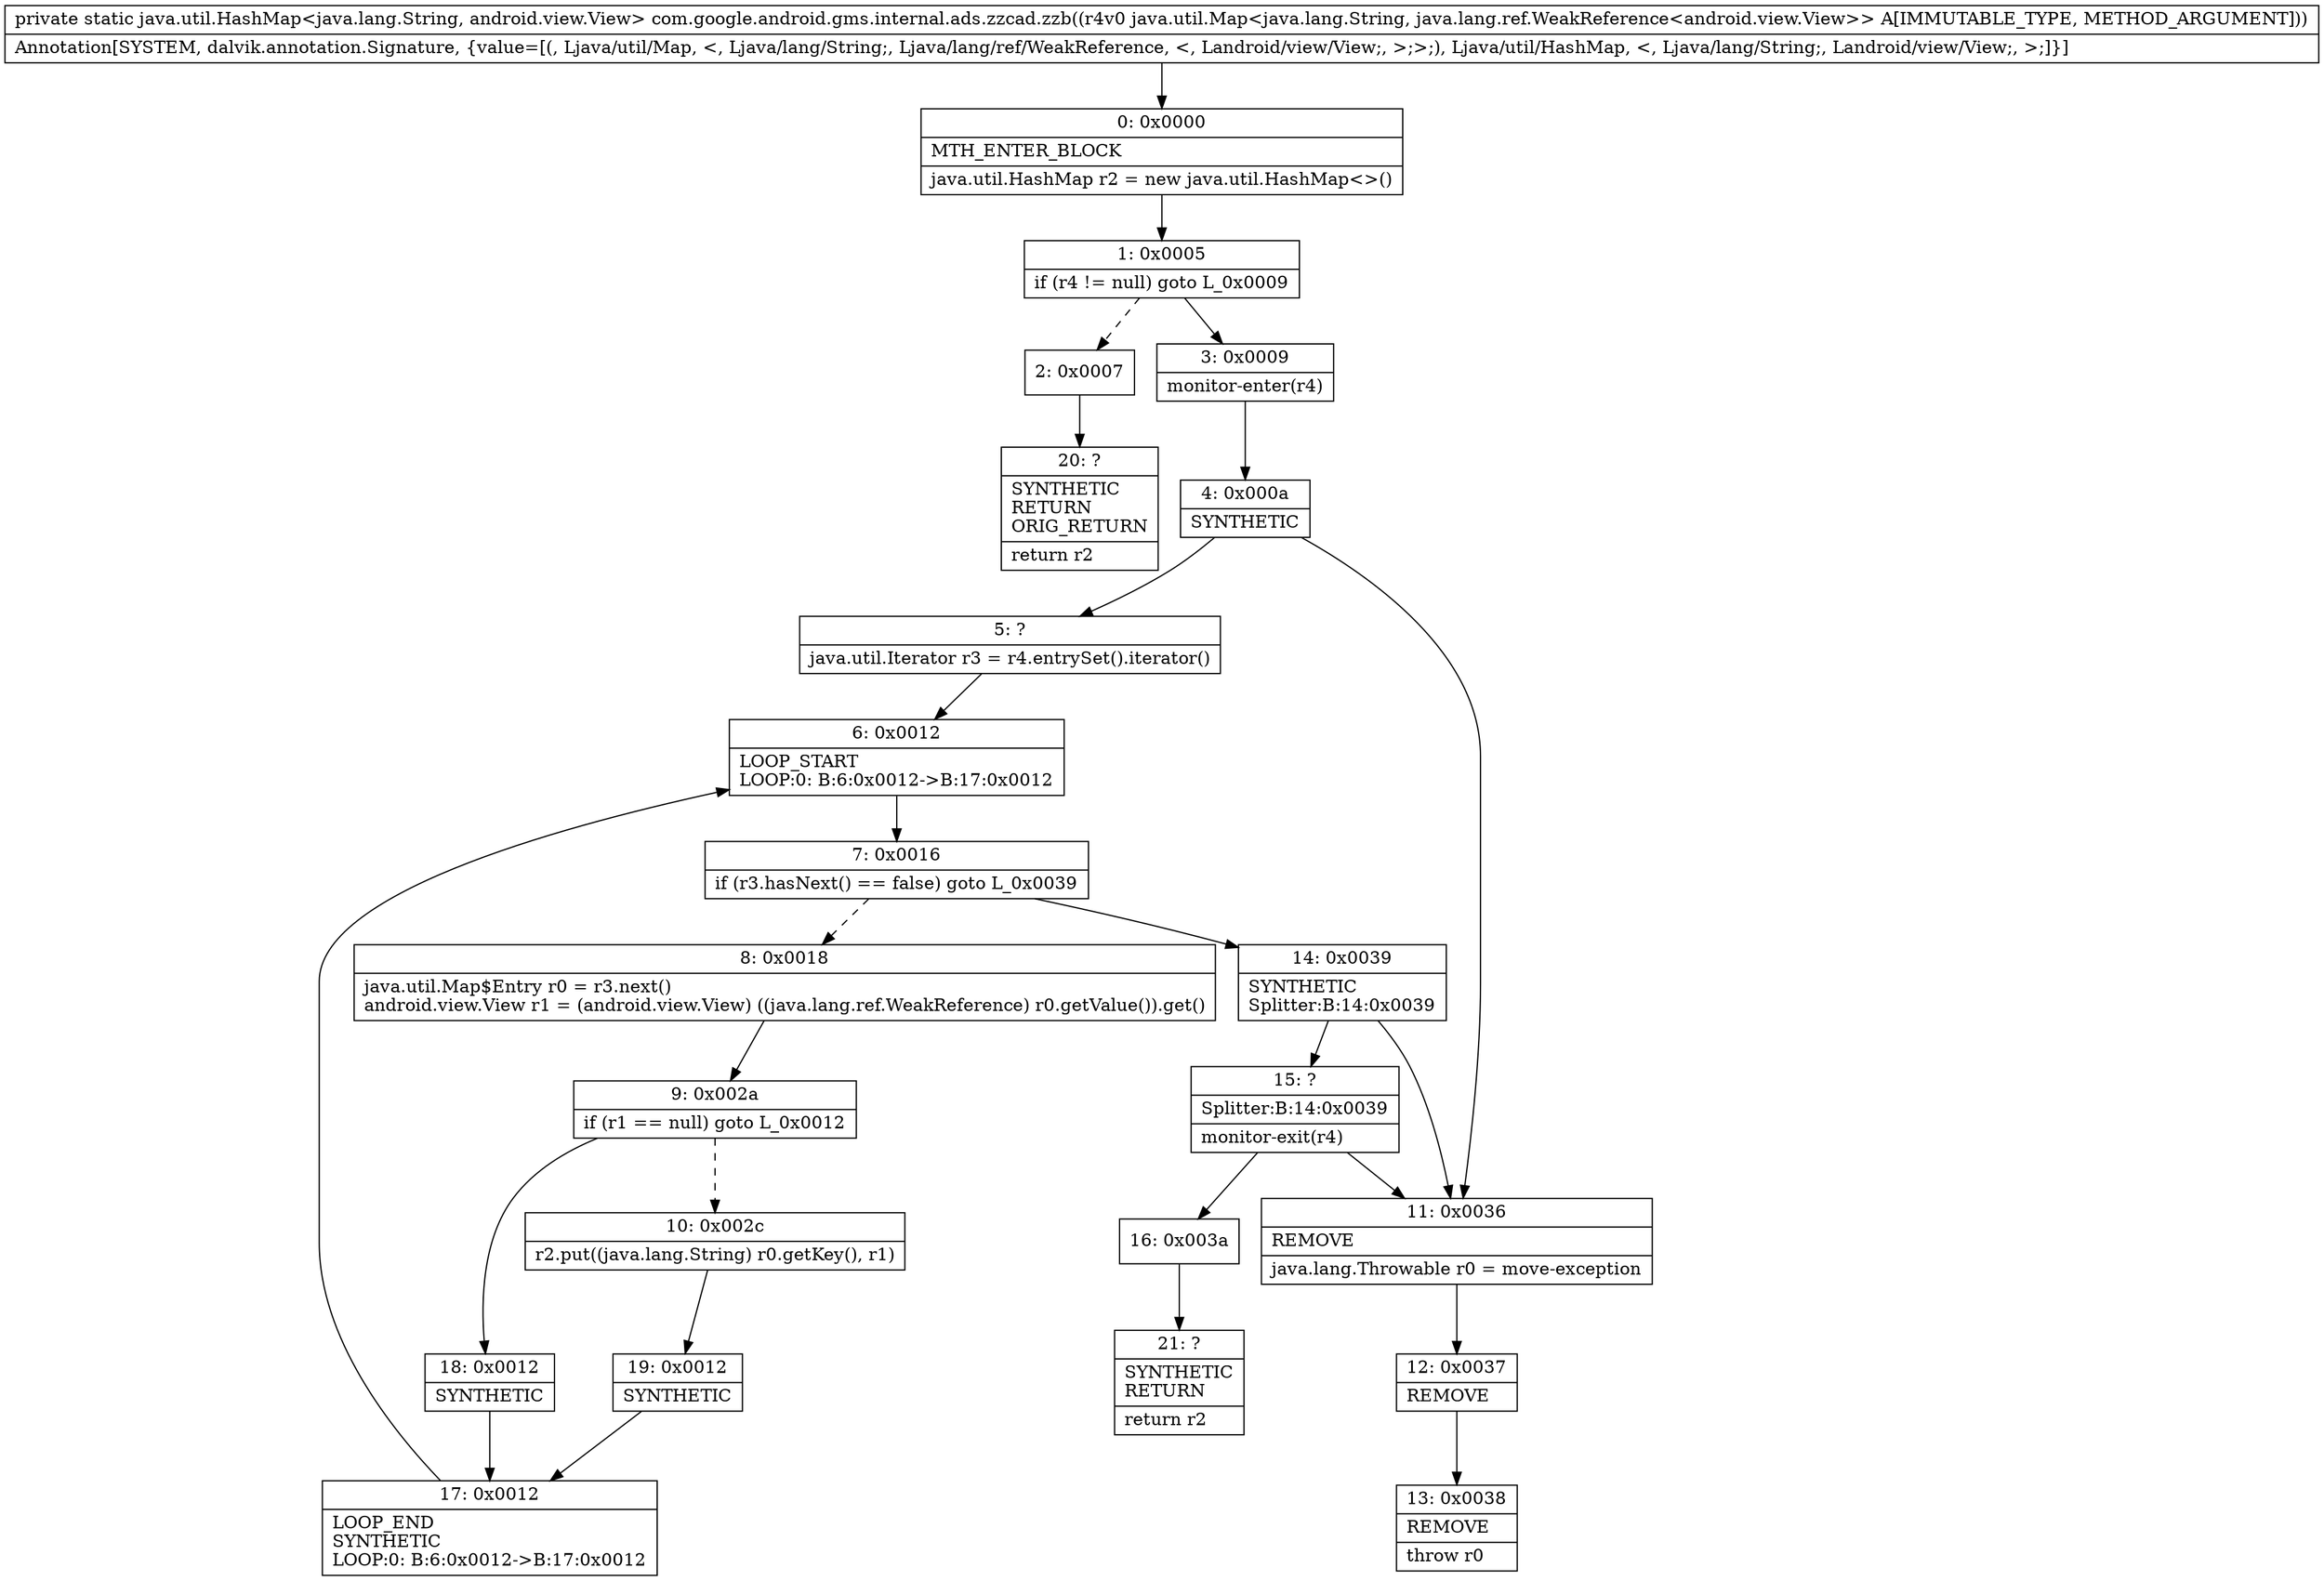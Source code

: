 digraph "CFG forcom.google.android.gms.internal.ads.zzcad.zzb(Ljava\/util\/Map;)Ljava\/util\/HashMap;" {
Node_0 [shape=record,label="{0\:\ 0x0000|MTH_ENTER_BLOCK\l|java.util.HashMap r2 = new java.util.HashMap\<\>()\l}"];
Node_1 [shape=record,label="{1\:\ 0x0005|if (r4 != null) goto L_0x0009\l}"];
Node_2 [shape=record,label="{2\:\ 0x0007}"];
Node_3 [shape=record,label="{3\:\ 0x0009|monitor\-enter(r4)\l}"];
Node_4 [shape=record,label="{4\:\ 0x000a|SYNTHETIC\l}"];
Node_5 [shape=record,label="{5\:\ ?|java.util.Iterator r3 = r4.entrySet().iterator()\l}"];
Node_6 [shape=record,label="{6\:\ 0x0012|LOOP_START\lLOOP:0: B:6:0x0012\-\>B:17:0x0012\l}"];
Node_7 [shape=record,label="{7\:\ 0x0016|if (r3.hasNext() == false) goto L_0x0039\l}"];
Node_8 [shape=record,label="{8\:\ 0x0018|java.util.Map$Entry r0 = r3.next()\landroid.view.View r1 = (android.view.View) ((java.lang.ref.WeakReference) r0.getValue()).get()\l}"];
Node_9 [shape=record,label="{9\:\ 0x002a|if (r1 == null) goto L_0x0012\l}"];
Node_10 [shape=record,label="{10\:\ 0x002c|r2.put((java.lang.String) r0.getKey(), r1)\l}"];
Node_11 [shape=record,label="{11\:\ 0x0036|REMOVE\l|java.lang.Throwable r0 = move\-exception\l}"];
Node_12 [shape=record,label="{12\:\ 0x0037|REMOVE\l}"];
Node_13 [shape=record,label="{13\:\ 0x0038|REMOVE\l|throw r0\l}"];
Node_14 [shape=record,label="{14\:\ 0x0039|SYNTHETIC\lSplitter:B:14:0x0039\l}"];
Node_15 [shape=record,label="{15\:\ ?|Splitter:B:14:0x0039\l|monitor\-exit(r4)\l}"];
Node_16 [shape=record,label="{16\:\ 0x003a}"];
Node_17 [shape=record,label="{17\:\ 0x0012|LOOP_END\lSYNTHETIC\lLOOP:0: B:6:0x0012\-\>B:17:0x0012\l}"];
Node_18 [shape=record,label="{18\:\ 0x0012|SYNTHETIC\l}"];
Node_19 [shape=record,label="{19\:\ 0x0012|SYNTHETIC\l}"];
Node_20 [shape=record,label="{20\:\ ?|SYNTHETIC\lRETURN\lORIG_RETURN\l|return r2\l}"];
Node_21 [shape=record,label="{21\:\ ?|SYNTHETIC\lRETURN\l|return r2\l}"];
MethodNode[shape=record,label="{private static java.util.HashMap\<java.lang.String, android.view.View\> com.google.android.gms.internal.ads.zzcad.zzb((r4v0 java.util.Map\<java.lang.String, java.lang.ref.WeakReference\<android.view.View\>\> A[IMMUTABLE_TYPE, METHOD_ARGUMENT]))  | Annotation[SYSTEM, dalvik.annotation.Signature, \{value=[(, Ljava\/util\/Map, \<, Ljava\/lang\/String;, Ljava\/lang\/ref\/WeakReference, \<, Landroid\/view\/View;, \>;\>;), Ljava\/util\/HashMap, \<, Ljava\/lang\/String;, Landroid\/view\/View;, \>;]\}]\l}"];
MethodNode -> Node_0;
Node_0 -> Node_1;
Node_1 -> Node_2[style=dashed];
Node_1 -> Node_3;
Node_2 -> Node_20;
Node_3 -> Node_4;
Node_4 -> Node_5;
Node_4 -> Node_11;
Node_5 -> Node_6;
Node_6 -> Node_7;
Node_7 -> Node_8[style=dashed];
Node_7 -> Node_14;
Node_8 -> Node_9;
Node_9 -> Node_10[style=dashed];
Node_9 -> Node_18;
Node_10 -> Node_19;
Node_11 -> Node_12;
Node_12 -> Node_13;
Node_14 -> Node_15;
Node_14 -> Node_11;
Node_15 -> Node_16;
Node_15 -> Node_11;
Node_16 -> Node_21;
Node_17 -> Node_6;
Node_18 -> Node_17;
Node_19 -> Node_17;
}


